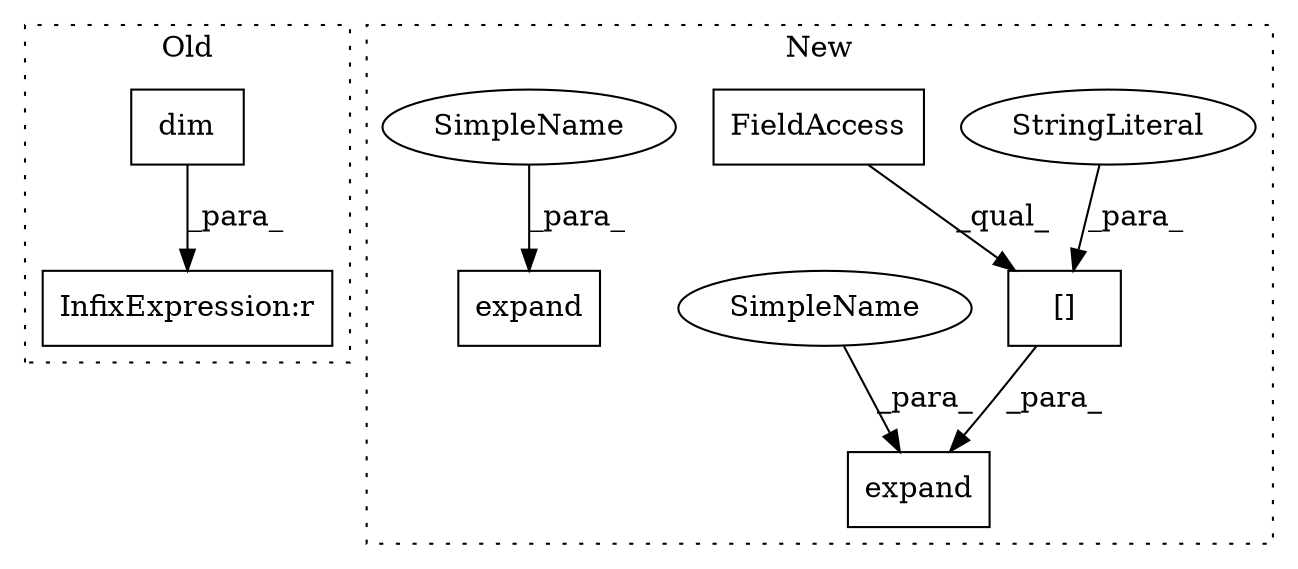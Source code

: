 digraph G {
subgraph cluster0 {
1 [label="dim" a="32" s="3330" l="5" shape="box"];
3 [label="InfixExpression:r" a="27" s="3335" l="3" shape="box"];
label = "Old";
style="dotted";
}
subgraph cluster1 {
2 [label="expand" a="32" s="3561,3607" l="7,1" shape="box"];
4 [label="[]" a="2" s="3580,3606" l="8,1" shape="box"];
5 [label="StringLiteral" a="45" s="3588" l="18" shape="ellipse"];
6 [label="FieldAccess" a="22" s="3580" l="7" shape="box"];
7 [label="expand" a="32" s="3650,3668" l="7,1" shape="box"];
8 [label="SimpleName" a="42" s="3568" l="11" shape="ellipse"];
9 [label="SimpleName" a="42" s="3657" l="11" shape="ellipse"];
label = "New";
style="dotted";
}
1 -> 3 [label="_para_"];
4 -> 2 [label="_para_"];
5 -> 4 [label="_para_"];
6 -> 4 [label="_qual_"];
8 -> 2 [label="_para_"];
9 -> 7 [label="_para_"];
}